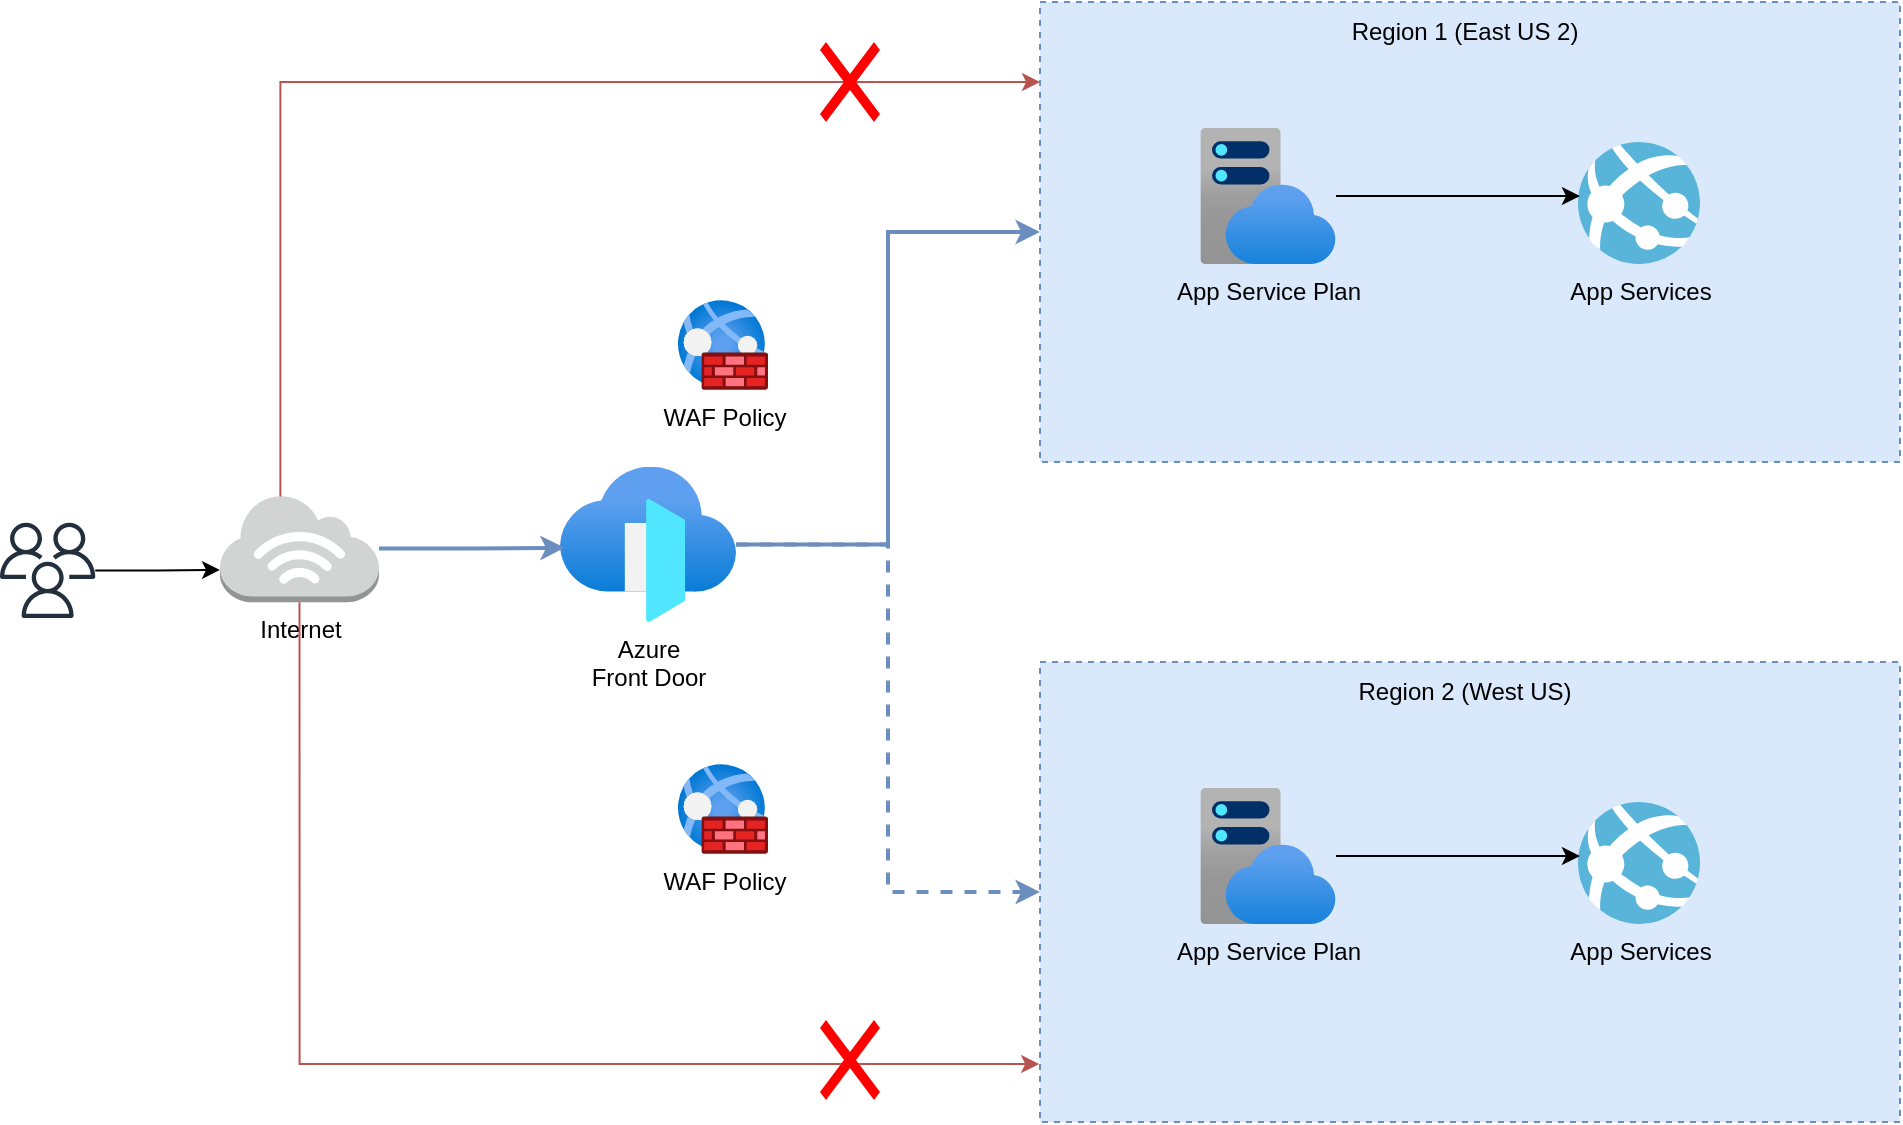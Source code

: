 <mxfile version="24.7.8">
  <diagram name="Page-1" id="-kM3Qjv1l9XRCAiNeTbL">
    <mxGraphModel dx="1834" dy="854" grid="0" gridSize="10" guides="1" tooltips="1" connect="1" arrows="1" fold="1" page="0" pageScale="1" pageWidth="850" pageHeight="1100" math="0" shadow="0">
      <root>
        <mxCell id="0" />
        <mxCell id="1" parent="0" />
        <mxCell id="vapvYva23cW2sGHKlgnp-1" value="" style="rounded=0;whiteSpace=wrap;html=1;fillColor=#dae8fc;strokeColor=#6c8ebf;dashed=1;" parent="1" vertex="1">
          <mxGeometry x="400" y="130" width="430" height="230" as="geometry" />
        </mxCell>
        <mxCell id="vapvYva23cW2sGHKlgnp-2" value="App Service Plan" style="image;aspect=fixed;html=1;points=[];align=center;fontSize=12;image=img/lib/azure2/app_services/App_Service_Plans.svg;labelBackgroundColor=none;" parent="1" vertex="1">
          <mxGeometry x="480" y="193" width="68" height="68" as="geometry" />
        </mxCell>
        <mxCell id="vapvYva23cW2sGHKlgnp-3" value="App Services" style="image;sketch=0;aspect=fixed;html=1;points=[];align=center;fontSize=12;image=img/lib/mscae/App_Services.svg;labelBackgroundColor=none;" parent="1" vertex="1">
          <mxGeometry x="669" y="200" width="61" height="61" as="geometry" />
        </mxCell>
        <mxCell id="vapvYva23cW2sGHKlgnp-4" style="edgeStyle=orthogonalEdgeStyle;rounded=0;orthogonalLoop=1;jettySize=auto;html=1;entryX=0.016;entryY=0.443;entryDx=0;entryDy=0;entryPerimeter=0;" parent="1" source="vapvYva23cW2sGHKlgnp-2" target="vapvYva23cW2sGHKlgnp-3" edge="1">
          <mxGeometry relative="1" as="geometry" />
        </mxCell>
        <mxCell id="vapvYva23cW2sGHKlgnp-5" value="Region 1 (East US 2)" style="text;html=1;align=center;verticalAlign=middle;resizable=0;points=[];autosize=1;strokeColor=none;fillColor=none;" parent="1" vertex="1">
          <mxGeometry x="542" y="130" width="140" height="30" as="geometry" />
        </mxCell>
        <mxCell id="vapvYva23cW2sGHKlgnp-7" value="" style="rounded=0;whiteSpace=wrap;html=1;fillColor=#dae8fc;strokeColor=#6c8ebf;dashed=1;" parent="1" vertex="1">
          <mxGeometry x="400" y="460" width="430" height="230" as="geometry" />
        </mxCell>
        <mxCell id="vapvYva23cW2sGHKlgnp-8" value="App Service Plan" style="image;aspect=fixed;html=1;points=[];align=center;fontSize=12;image=img/lib/azure2/app_services/App_Service_Plans.svg;labelBackgroundColor=none;" parent="1" vertex="1">
          <mxGeometry x="480" y="523" width="68" height="68" as="geometry" />
        </mxCell>
        <mxCell id="vapvYva23cW2sGHKlgnp-9" value="App Services" style="image;sketch=0;aspect=fixed;html=1;points=[];align=center;fontSize=12;image=img/lib/mscae/App_Services.svg;labelBackgroundColor=none;" parent="1" vertex="1">
          <mxGeometry x="669" y="530" width="61" height="61" as="geometry" />
        </mxCell>
        <mxCell id="vapvYva23cW2sGHKlgnp-10" style="edgeStyle=orthogonalEdgeStyle;rounded=0;orthogonalLoop=1;jettySize=auto;html=1;entryX=0.016;entryY=0.443;entryDx=0;entryDy=0;entryPerimeter=0;" parent="1" source="vapvYva23cW2sGHKlgnp-8" target="vapvYva23cW2sGHKlgnp-9" edge="1">
          <mxGeometry relative="1" as="geometry" />
        </mxCell>
        <mxCell id="vapvYva23cW2sGHKlgnp-11" value="Region 2 (West US)" style="text;html=1;align=center;verticalAlign=middle;resizable=0;points=[];autosize=1;strokeColor=none;fillColor=none;" parent="1" vertex="1">
          <mxGeometry x="547" y="460" width="130" height="30" as="geometry" />
        </mxCell>
        <mxCell id="vapvYva23cW2sGHKlgnp-13" style="edgeStyle=orthogonalEdgeStyle;rounded=0;orthogonalLoop=1;jettySize=auto;html=1;entryX=0;entryY=0.5;entryDx=0;entryDy=0;fontColor=#4b7de2;fillColor=#dae8fc;strokeColor=#6c8ebf;strokeWidth=2;" parent="1" source="vapvYva23cW2sGHKlgnp-12" target="vapvYva23cW2sGHKlgnp-1" edge="1">
          <mxGeometry relative="1" as="geometry" />
        </mxCell>
        <mxCell id="vapvYva23cW2sGHKlgnp-14" style="edgeStyle=orthogonalEdgeStyle;rounded=0;orthogonalLoop=1;jettySize=auto;html=1;entryX=0;entryY=0.5;entryDx=0;entryDy=0;fontColor=#4b7de2;fillColor=#dae8fc;strokeColor=#6c8ebf;strokeWidth=2;dashed=1;" parent="1" source="vapvYva23cW2sGHKlgnp-12" target="vapvYva23cW2sGHKlgnp-7" edge="1">
          <mxGeometry relative="1" as="geometry" />
        </mxCell>
        <mxCell id="vapvYva23cW2sGHKlgnp-12" value="Azure&lt;div&gt;Front Door&lt;/div&gt;" style="image;aspect=fixed;html=1;points=[];align=center;fontSize=12;image=img/lib/azure2/networking/Front_Doors.svg;" parent="1" vertex="1">
          <mxGeometry x="160" y="362.35" width="88" height="77.65" as="geometry" />
        </mxCell>
        <mxCell id="vapvYva23cW2sGHKlgnp-15" value="Internet" style="outlineConnect=0;dashed=0;verticalLabelPosition=bottom;verticalAlign=top;align=center;html=1;shape=mxgraph.aws3.internet_3;fillColor=#D2D3D3;gradientColor=none;" parent="1" vertex="1">
          <mxGeometry x="-10" y="376.18" width="79.5" height="54" as="geometry" />
        </mxCell>
        <mxCell id="vapvYva23cW2sGHKlgnp-16" value="" style="sketch=0;outlineConnect=0;fontColor=#232F3E;gradientColor=none;fillColor=#232F3D;strokeColor=none;dashed=0;verticalLabelPosition=bottom;verticalAlign=top;align=center;html=1;fontSize=12;fontStyle=0;aspect=fixed;pointerEvents=1;shape=mxgraph.aws4.users;" parent="1" vertex="1">
          <mxGeometry x="-120" y="390.36" width="47.64" height="47.64" as="geometry" />
        </mxCell>
        <mxCell id="vapvYva23cW2sGHKlgnp-17" style="edgeStyle=orthogonalEdgeStyle;rounded=0;orthogonalLoop=1;jettySize=auto;html=1;entryX=0;entryY=0.7;entryDx=0;entryDy=0;entryPerimeter=0;" parent="1" source="vapvYva23cW2sGHKlgnp-16" target="vapvYva23cW2sGHKlgnp-15" edge="1">
          <mxGeometry relative="1" as="geometry" />
        </mxCell>
        <mxCell id="vapvYva23cW2sGHKlgnp-19" style="edgeStyle=orthogonalEdgeStyle;rounded=0;orthogonalLoop=1;jettySize=auto;html=1;entryX=0;entryY=0.174;entryDx=0;entryDy=0;entryPerimeter=0;exitX=0.38;exitY=0.02;exitDx=0;exitDy=0;exitPerimeter=0;fillColor=#f8cecc;strokeColor=#b85450;" parent="1" source="vapvYva23cW2sGHKlgnp-15" target="vapvYva23cW2sGHKlgnp-1" edge="1">
          <mxGeometry relative="1" as="geometry">
            <Array as="points">
              <mxPoint x="20" y="170" />
            </Array>
          </mxGeometry>
        </mxCell>
        <mxCell id="vapvYva23cW2sGHKlgnp-20" style="edgeStyle=orthogonalEdgeStyle;rounded=0;orthogonalLoop=1;jettySize=auto;html=1;entryX=-0.001;entryY=0.874;entryDx=0;entryDy=0;entryPerimeter=0;exitX=0.5;exitY=1;exitDx=0;exitDy=0;exitPerimeter=0;fillColor=#f8cecc;strokeColor=#b85450;" parent="1" source="vapvYva23cW2sGHKlgnp-15" target="vapvYva23cW2sGHKlgnp-7" edge="1">
          <mxGeometry relative="1" as="geometry" />
        </mxCell>
        <mxCell id="vapvYva23cW2sGHKlgnp-21" value="" style="shape=mxgraph.mockup.markup.redX;fillColor=#ff0000;html=1;shadow=0;whiteSpace=wrap;strokeColor=none;" parent="1" vertex="1">
          <mxGeometry x="290" y="150" width="30" height="40" as="geometry" />
        </mxCell>
        <mxCell id="vapvYva23cW2sGHKlgnp-23" value="" style="shape=mxgraph.mockup.markup.redX;fillColor=#ff0000;html=1;shadow=0;whiteSpace=wrap;strokeColor=none;" parent="1" vertex="1">
          <mxGeometry x="290" y="639" width="30" height="40" as="geometry" />
        </mxCell>
        <mxCell id="vapvYva23cW2sGHKlgnp-25" style="edgeStyle=orthogonalEdgeStyle;rounded=0;orthogonalLoop=1;jettySize=auto;html=1;entryX=0.027;entryY=0.522;entryDx=0;entryDy=0;entryPerimeter=0;fillColor=#dae8fc;strokeColor=#6c8ebf;strokeWidth=2;" parent="1" source="vapvYva23cW2sGHKlgnp-15" target="vapvYva23cW2sGHKlgnp-12" edge="1">
          <mxGeometry relative="1" as="geometry" />
        </mxCell>
        <mxCell id="TQCOW2_wnQN6sET_zCV6-1" value="WAF Policy" style="image;aspect=fixed;html=1;points=[];align=center;fontSize=12;image=img/lib/azure2/networking/Web_Application_Firewall_Policies_WAF.svg;" vertex="1" parent="1">
          <mxGeometry x="219" y="279" width="45" height="45" as="geometry" />
        </mxCell>
        <mxCell id="TQCOW2_wnQN6sET_zCV6-2" value="WAF Policy" style="image;aspect=fixed;html=1;points=[];align=center;fontSize=12;image=img/lib/azure2/networking/Web_Application_Firewall_Policies_WAF.svg;" vertex="1" parent="1">
          <mxGeometry x="219" y="511" width="45" height="45" as="geometry" />
        </mxCell>
      </root>
    </mxGraphModel>
  </diagram>
</mxfile>
